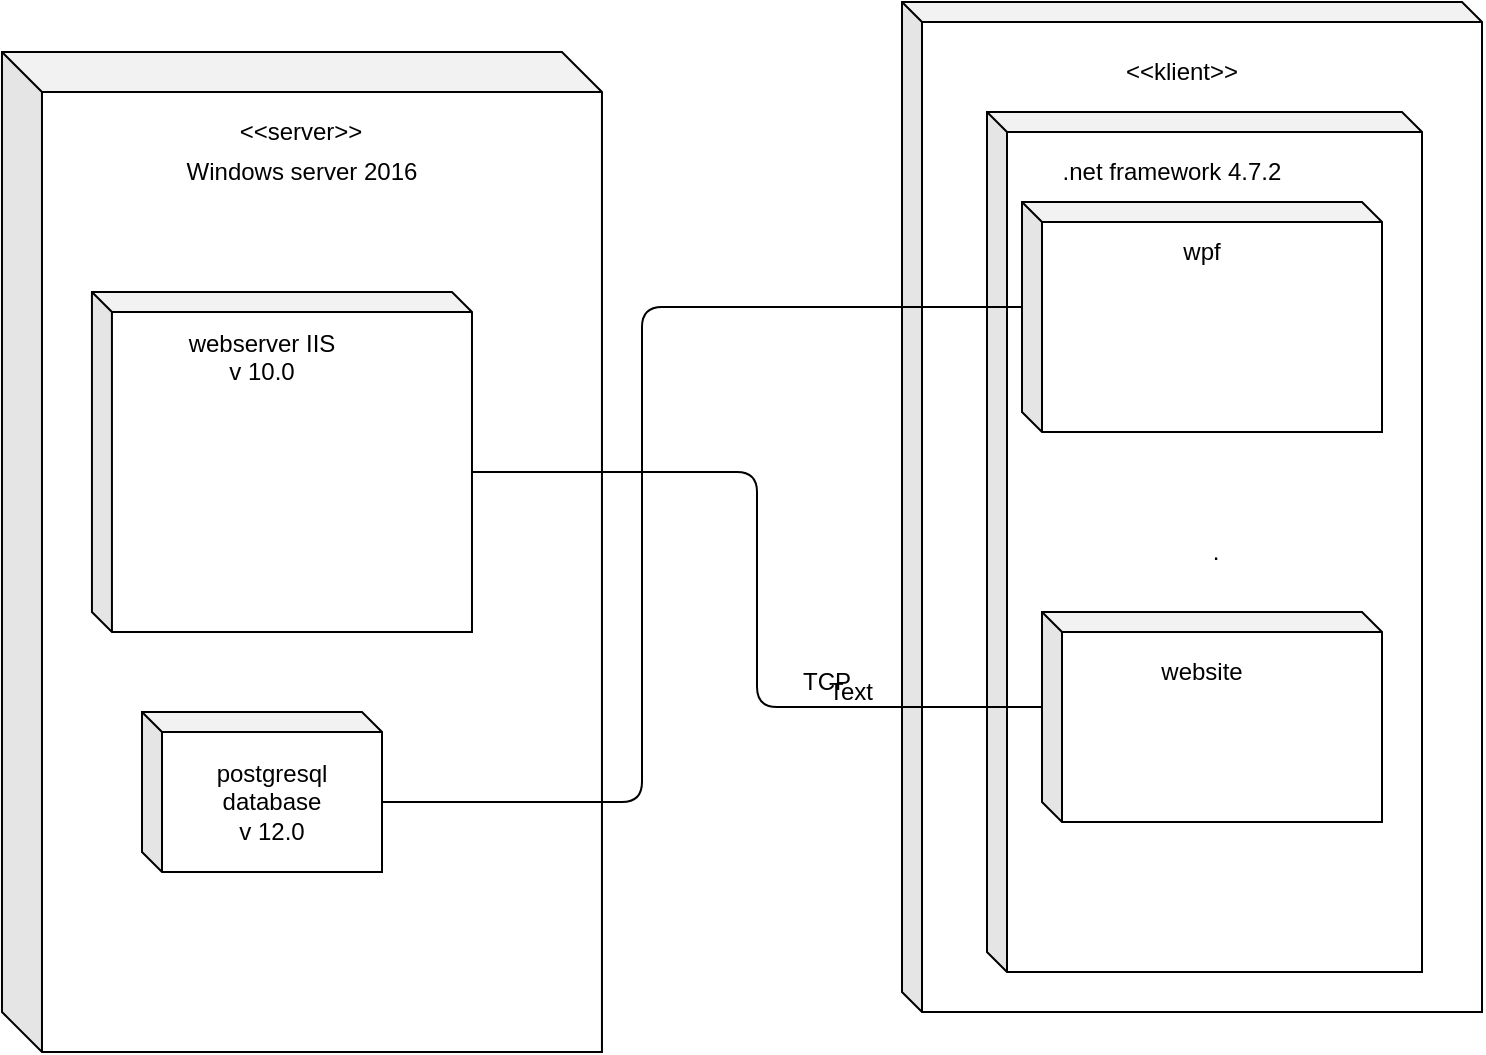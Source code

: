 <mxfile version="13.1.1" type="device"><diagram id="fcyyvjSFrurQfVPU2AjA" name="Page-1"><mxGraphModel dx="1422" dy="763" grid="1" gridSize="10" guides="1" tooltips="1" connect="1" arrows="1" fold="1" page="1" pageScale="1" pageWidth="827" pageHeight="1169" math="0" shadow="0"><root><mxCell id="0"/><mxCell id="1" parent="0"/><mxCell id="RSy89O0ZtQeqyBwCDU_--1" value="" style="shape=cube;whiteSpace=wrap;html=1;boundedLbl=1;backgroundOutline=1;darkOpacity=0.05;darkOpacity2=0.1;rotation=0;size=20;" vertex="1" parent="1"><mxGeometry x="39.99" y="150" width="299.99" height="500" as="geometry"/></mxCell><mxCell id="RSy89O0ZtQeqyBwCDU_--2" value="&amp;lt;&amp;lt;server&amp;gt;&amp;gt;" style="text;html=1;strokeColor=none;fillColor=none;align=center;verticalAlign=middle;whiteSpace=wrap;rounded=0;" vertex="1" parent="1"><mxGeometry x="139.49" y="180" width="101" height="20" as="geometry"/></mxCell><mxCell id="RSy89O0ZtQeqyBwCDU_--3" value="" style="shape=cube;whiteSpace=wrap;html=1;boundedLbl=1;backgroundOutline=1;darkOpacity=0.05;darkOpacity2=0.1;size=10;" vertex="1" parent="1"><mxGeometry x="84.97" y="270" width="190.02" height="170" as="geometry"/></mxCell><mxCell id="RSy89O0ZtQeqyBwCDU_--4" value="Windows server 2016" style="text;html=1;strokeColor=none;fillColor=none;align=center;verticalAlign=middle;whiteSpace=wrap;rounded=0;" vertex="1" parent="1"><mxGeometry x="109.99" y="200" width="160" height="20" as="geometry"/></mxCell><mxCell id="RSy89O0ZtQeqyBwCDU_--5" value="&lt;div&gt;postgresql database&lt;/div&gt;&lt;div&gt;v 12.0&lt;br&gt;&lt;/div&gt;" style="shape=cube;whiteSpace=wrap;html=1;boundedLbl=1;backgroundOutline=1;darkOpacity=0.05;darkOpacity2=0.1;size=10;" vertex="1" parent="1"><mxGeometry x="110.0" y="480" width="120" height="80" as="geometry"/></mxCell><mxCell id="RSy89O0ZtQeqyBwCDU_--17" value="&#xA;&lt;!--StartFragment--&gt;&lt;div&gt;webserver IIS&lt;br&gt;&lt;/div&gt;&lt;div&gt; v 10.0&lt;/div&gt;&lt;!--EndFragment--&gt;&#xA;&#xA;" style="text;html=1;strokeColor=none;fillColor=none;align=center;verticalAlign=middle;whiteSpace=wrap;rounded=0;" vertex="1" parent="1"><mxGeometry x="130" y="290" width="80" height="40" as="geometry"/></mxCell><mxCell id="RSy89O0ZtQeqyBwCDU_--18" value="" style="shape=cube;whiteSpace=wrap;html=1;boundedLbl=1;backgroundOutline=1;darkOpacity=0.05;darkOpacity2=0.1;size=10;" vertex="1" parent="1"><mxGeometry x="490" y="125" width="290" height="505" as="geometry"/></mxCell><mxCell id="RSy89O0ZtQeqyBwCDU_--19" value="&amp;lt;&amp;lt;klient&amp;gt;&amp;gt;" style="text;html=1;strokeColor=none;fillColor=none;align=center;verticalAlign=middle;whiteSpace=wrap;rounded=0;" vertex="1" parent="1"><mxGeometry x="595" y="150" width="70" height="20" as="geometry"/></mxCell><mxCell id="RSy89O0ZtQeqyBwCDU_--20" value="." style="shape=cube;whiteSpace=wrap;html=1;boundedLbl=1;backgroundOutline=1;darkOpacity=0.05;darkOpacity2=0.1;size=10;" vertex="1" parent="1"><mxGeometry x="532.5" y="180" width="217.5" height="430" as="geometry"/></mxCell><mxCell id="RSy89O0ZtQeqyBwCDU_--25" style="edgeStyle=orthogonalEdgeStyle;rounded=1;orthogonalLoop=1;jettySize=auto;html=1;exitX=0;exitY=0;exitDx=0;exitDy=47.5;exitPerimeter=0;entryX=0;entryY=0;entryDx=190.02;entryDy=90;entryPerimeter=0;endArrow=none;endFill=0;strokeColor=#000000;" edge="1" parent="1" source="RSy89O0ZtQeqyBwCDU_--31" target="RSy89O0ZtQeqyBwCDU_--3"><mxGeometry relative="1" as="geometry"><mxPoint x="527.5" y="440" as="sourcePoint"/></mxGeometry></mxCell><mxCell id="RSy89O0ZtQeqyBwCDU_--23" value="TCP" style="text;html=1;align=center;verticalAlign=middle;resizable=0;points=[];autosize=1;" vertex="1" parent="1"><mxGeometry x="420" y="450" width="64" height="30" as="geometry"/></mxCell><mxCell id="RSy89O0ZtQeqyBwCDU_--35" value="Text" style="text;html=1;align=center;verticalAlign=middle;resizable=0;points=[];autosize=1;" vertex="1" parent="RSy89O0ZtQeqyBwCDU_--23"><mxGeometry x="24" y="10" width="40" height="20" as="geometry"/></mxCell><mxCell id="RSy89O0ZtQeqyBwCDU_--24" value=".net framework 4.7.2" style="text;html=1;strokeColor=none;fillColor=none;align=center;verticalAlign=middle;whiteSpace=wrap;rounded=0;" vertex="1" parent="1"><mxGeometry x="560" y="200" width="130" height="20" as="geometry"/></mxCell><mxCell id="RSy89O0ZtQeqyBwCDU_--30" style="edgeStyle=orthogonalEdgeStyle;rounded=1;orthogonalLoop=1;jettySize=auto;html=1;exitX=0;exitY=0;exitDx=0;exitDy=52.5;exitPerimeter=0;entryX=0;entryY=0;entryDx=120;entryDy=45;entryPerimeter=0;endArrow=none;endFill=0;strokeColor=#000000;" edge="1" parent="1" source="RSy89O0ZtQeqyBwCDU_--27" target="RSy89O0ZtQeqyBwCDU_--5"><mxGeometry relative="1" as="geometry"><Array as="points"><mxPoint x="360" y="278"/><mxPoint x="360" y="525"/></Array></mxGeometry></mxCell><mxCell id="RSy89O0ZtQeqyBwCDU_--27" value="" style="shape=cube;whiteSpace=wrap;html=1;boundedLbl=1;backgroundOutline=1;darkOpacity=0.05;darkOpacity2=0.1;size=10;" vertex="1" parent="1"><mxGeometry x="550" y="225" width="180" height="115" as="geometry"/></mxCell><mxCell id="RSy89O0ZtQeqyBwCDU_--28" value="wpf" style="text;html=1;strokeColor=none;fillColor=none;align=center;verticalAlign=middle;whiteSpace=wrap;rounded=0;" vertex="1" parent="1"><mxGeometry x="620" y="240" width="40" height="20" as="geometry"/></mxCell><mxCell id="RSy89O0ZtQeqyBwCDU_--31" value="" style="shape=cube;whiteSpace=wrap;html=1;boundedLbl=1;backgroundOutline=1;darkOpacity=0.05;darkOpacity2=0.1;size=10;" vertex="1" parent="1"><mxGeometry x="560" y="430" width="170" height="105" as="geometry"/></mxCell><mxCell id="RSy89O0ZtQeqyBwCDU_--32" value="website" style="text;html=1;strokeColor=none;fillColor=none;align=center;verticalAlign=middle;whiteSpace=wrap;rounded=0;" vertex="1" parent="1"><mxGeometry x="617" y="450" width="46" height="20" as="geometry"/></mxCell></root></mxGraphModel></diagram></mxfile>
